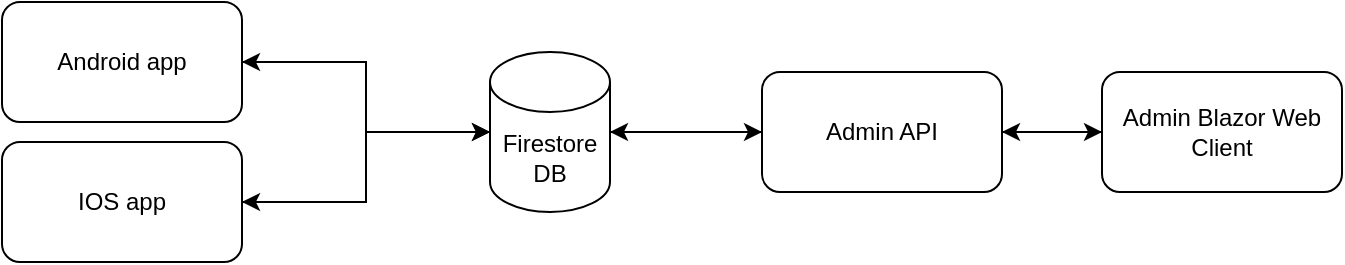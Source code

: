 <mxfile version="20.8.16" type="device"><diagram name="Page-1" id="RqWQwuOmKoHzHFf3yAuw"><mxGraphModel dx="1114" dy="579" grid="1" gridSize="10" guides="1" tooltips="1" connect="1" arrows="1" fold="1" page="1" pageScale="1" pageWidth="827" pageHeight="1169" math="0" shadow="0"><root><mxCell id="0"/><mxCell id="1" parent="0"/><mxCell id="TjRLKe0kU9JCDVuDOUfI-8" style="edgeStyle=orthogonalEdgeStyle;rounded=0;orthogonalLoop=1;jettySize=auto;html=1;entryX=1;entryY=0.5;entryDx=0;entryDy=0;" edge="1" parent="1" source="TjRLKe0kU9JCDVuDOUfI-1" target="TjRLKe0kU9JCDVuDOUfI-3"><mxGeometry relative="1" as="geometry"/></mxCell><mxCell id="TjRLKe0kU9JCDVuDOUfI-10" style="edgeStyle=orthogonalEdgeStyle;rounded=0;orthogonalLoop=1;jettySize=auto;html=1;" edge="1" parent="1" source="TjRLKe0kU9JCDVuDOUfI-1" target="TjRLKe0kU9JCDVuDOUfI-4"><mxGeometry relative="1" as="geometry"/></mxCell><mxCell id="TjRLKe0kU9JCDVuDOUfI-13" style="edgeStyle=orthogonalEdgeStyle;rounded=0;orthogonalLoop=1;jettySize=auto;html=1;entryX=0;entryY=0.5;entryDx=0;entryDy=0;" edge="1" parent="1" source="TjRLKe0kU9JCDVuDOUfI-1" target="TjRLKe0kU9JCDVuDOUfI-11"><mxGeometry relative="1" as="geometry"/></mxCell><mxCell id="TjRLKe0kU9JCDVuDOUfI-1" value="Firestore DB" style="shape=cylinder3;whiteSpace=wrap;html=1;boundedLbl=1;backgroundOutline=1;size=15;" vertex="1" parent="1"><mxGeometry x="323" y="230" width="60" height="80" as="geometry"/></mxCell><mxCell id="TjRLKe0kU9JCDVuDOUfI-6" style="edgeStyle=orthogonalEdgeStyle;rounded=0;orthogonalLoop=1;jettySize=auto;html=1;exitX=1;exitY=0.5;exitDx=0;exitDy=0;" edge="1" parent="1" source="TjRLKe0kU9JCDVuDOUfI-3" target="TjRLKe0kU9JCDVuDOUfI-1"><mxGeometry relative="1" as="geometry"/></mxCell><mxCell id="TjRLKe0kU9JCDVuDOUfI-3" value="Android app" style="rounded=1;whiteSpace=wrap;html=1;" vertex="1" parent="1"><mxGeometry x="79" y="205" width="120" height="60" as="geometry"/></mxCell><mxCell id="TjRLKe0kU9JCDVuDOUfI-9" style="edgeStyle=orthogonalEdgeStyle;rounded=0;orthogonalLoop=1;jettySize=auto;html=1;" edge="1" parent="1" source="TjRLKe0kU9JCDVuDOUfI-4" target="TjRLKe0kU9JCDVuDOUfI-1"><mxGeometry relative="1" as="geometry"/></mxCell><mxCell id="TjRLKe0kU9JCDVuDOUfI-4" value="IOS app" style="rounded=1;whiteSpace=wrap;html=1;" vertex="1" parent="1"><mxGeometry x="79" y="275" width="120" height="60" as="geometry"/></mxCell><mxCell id="TjRLKe0kU9JCDVuDOUfI-12" style="edgeStyle=orthogonalEdgeStyle;rounded=0;orthogonalLoop=1;jettySize=auto;html=1;entryX=1;entryY=0.5;entryDx=0;entryDy=0;entryPerimeter=0;" edge="1" parent="1" source="TjRLKe0kU9JCDVuDOUfI-11" target="TjRLKe0kU9JCDVuDOUfI-1"><mxGeometry relative="1" as="geometry"/></mxCell><mxCell id="TjRLKe0kU9JCDVuDOUfI-15" style="edgeStyle=orthogonalEdgeStyle;rounded=0;orthogonalLoop=1;jettySize=auto;html=1;" edge="1" parent="1" source="TjRLKe0kU9JCDVuDOUfI-11" target="TjRLKe0kU9JCDVuDOUfI-14"><mxGeometry relative="1" as="geometry"/></mxCell><mxCell id="TjRLKe0kU9JCDVuDOUfI-11" value="Admin API" style="rounded=1;whiteSpace=wrap;html=1;" vertex="1" parent="1"><mxGeometry x="459" y="240" width="120" height="60" as="geometry"/></mxCell><mxCell id="TjRLKe0kU9JCDVuDOUfI-16" style="edgeStyle=orthogonalEdgeStyle;rounded=0;orthogonalLoop=1;jettySize=auto;html=1;" edge="1" parent="1" source="TjRLKe0kU9JCDVuDOUfI-14" target="TjRLKe0kU9JCDVuDOUfI-11"><mxGeometry relative="1" as="geometry"/></mxCell><mxCell id="TjRLKe0kU9JCDVuDOUfI-14" value="Admin Blazor Web Client" style="rounded=1;whiteSpace=wrap;html=1;" vertex="1" parent="1"><mxGeometry x="629" y="240" width="120" height="60" as="geometry"/></mxCell></root></mxGraphModel></diagram></mxfile>